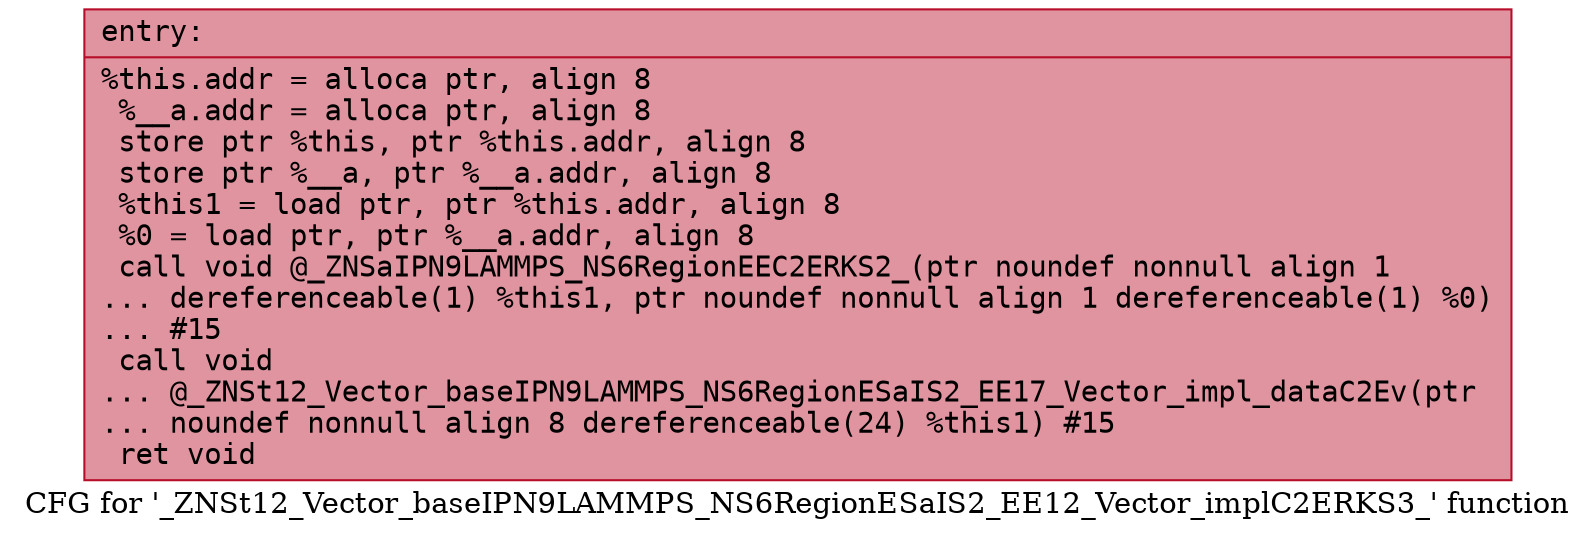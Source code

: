 digraph "CFG for '_ZNSt12_Vector_baseIPN9LAMMPS_NS6RegionESaIS2_EE12_Vector_implC2ERKS3_' function" {
	label="CFG for '_ZNSt12_Vector_baseIPN9LAMMPS_NS6RegionESaIS2_EE12_Vector_implC2ERKS3_' function";

	Node0x561837f9b480 [shape=record,color="#b70d28ff", style=filled, fillcolor="#b70d2870" fontname="Courier",label="{entry:\l|  %this.addr = alloca ptr, align 8\l  %__a.addr = alloca ptr, align 8\l  store ptr %this, ptr %this.addr, align 8\l  store ptr %__a, ptr %__a.addr, align 8\l  %this1 = load ptr, ptr %this.addr, align 8\l  %0 = load ptr, ptr %__a.addr, align 8\l  call void @_ZNSaIPN9LAMMPS_NS6RegionEEC2ERKS2_(ptr noundef nonnull align 1\l... dereferenceable(1) %this1, ptr noundef nonnull align 1 dereferenceable(1) %0)\l... #15\l  call void\l... @_ZNSt12_Vector_baseIPN9LAMMPS_NS6RegionESaIS2_EE17_Vector_impl_dataC2Ev(ptr\l... noundef nonnull align 8 dereferenceable(24) %this1) #15\l  ret void\l}"];
}
